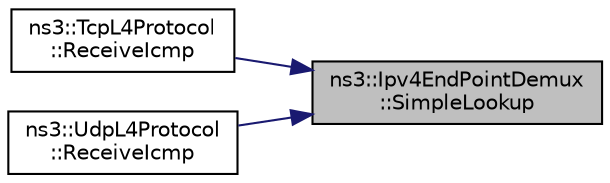 digraph "ns3::Ipv4EndPointDemux::SimpleLookup"
{
 // LATEX_PDF_SIZE
  edge [fontname="Helvetica",fontsize="10",labelfontname="Helvetica",labelfontsize="10"];
  node [fontname="Helvetica",fontsize="10",shape=record];
  rankdir="RL";
  Node1 [label="ns3::Ipv4EndPointDemux\l::SimpleLookup",height=0.2,width=0.4,color="black", fillcolor="grey75", style="filled", fontcolor="black",tooltip="simple lookup for a match with all the parameters."];
  Node1 -> Node2 [dir="back",color="midnightblue",fontsize="10",style="solid",fontname="Helvetica"];
  Node2 [label="ns3::TcpL4Protocol\l::ReceiveIcmp",height=0.2,width=0.4,color="black", fillcolor="white", style="filled",URL="$classns3_1_1_tcp_l4_protocol.html#aa78a842105c7a60f09eda4a0980c7458",tooltip="Called from lower-level layers to send the ICMP packet up in the stack."];
  Node1 -> Node3 [dir="back",color="midnightblue",fontsize="10",style="solid",fontname="Helvetica"];
  Node3 [label="ns3::UdpL4Protocol\l::ReceiveIcmp",height=0.2,width=0.4,color="black", fillcolor="white", style="filled",URL="$classns3_1_1_udp_l4_protocol.html#a375027a155ad80373b9274330ffc7b2a",tooltip="Called from lower-level layers to send the ICMP packet up in the stack."];
}
